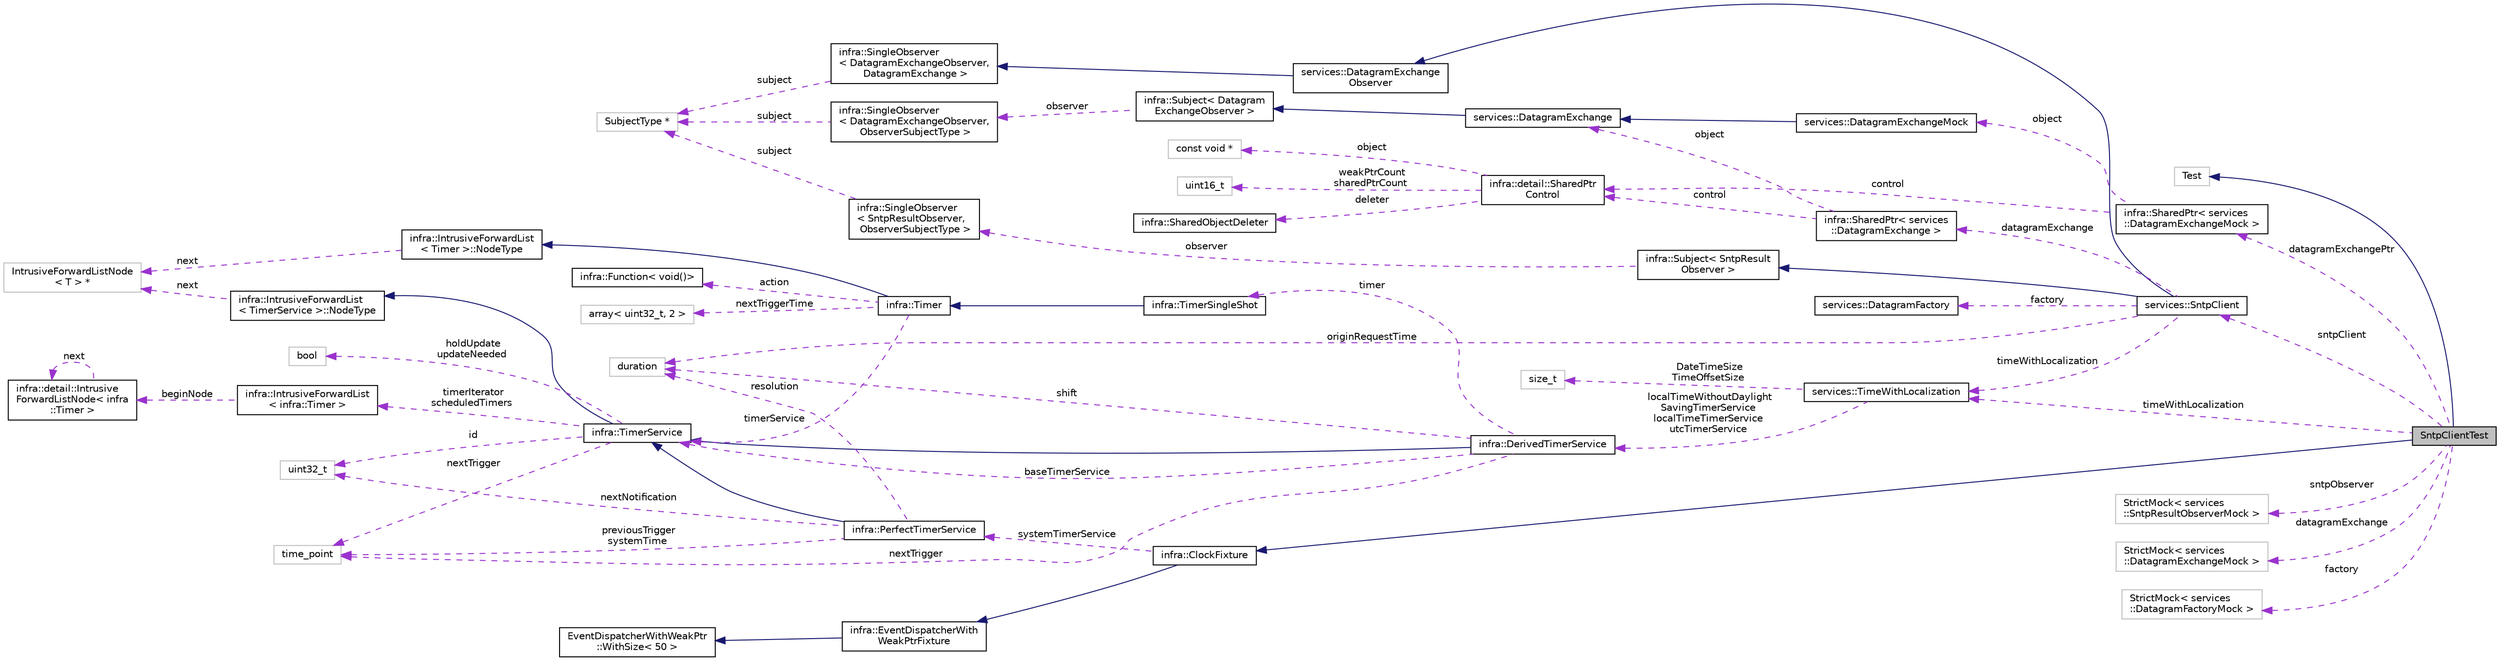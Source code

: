 digraph "SntpClientTest"
{
 // INTERACTIVE_SVG=YES
  edge [fontname="Helvetica",fontsize="10",labelfontname="Helvetica",labelfontsize="10"];
  node [fontname="Helvetica",fontsize="10",shape=record];
  rankdir="LR";
  Node5 [label="SntpClientTest",height=0.2,width=0.4,color="black", fillcolor="grey75", style="filled", fontcolor="black"];
  Node6 -> Node5 [dir="back",color="midnightblue",fontsize="10",style="solid",fontname="Helvetica"];
  Node6 [label="Test",height=0.2,width=0.4,color="grey75", fillcolor="white", style="filled"];
  Node7 -> Node5 [dir="back",color="midnightblue",fontsize="10",style="solid",fontname="Helvetica"];
  Node7 [label="infra::ClockFixture",height=0.2,width=0.4,color="black", fillcolor="white", style="filled",URL="$d1/d73/classinfra_1_1_clock_fixture.html"];
  Node8 -> Node7 [dir="back",color="midnightblue",fontsize="10",style="solid",fontname="Helvetica"];
  Node8 [label="infra::EventDispatcherWith\lWeakPtrFixture",height=0.2,width=0.4,color="black", fillcolor="white", style="filled",URL="$d5/d37/classinfra_1_1_event_dispatcher_with_weak_ptr_fixture.html"];
  Node9 -> Node8 [dir="back",color="midnightblue",fontsize="10",style="solid",fontname="Helvetica"];
  Node9 [label="EventDispatcherWithWeakPtr\l::WithSize\< 50 \>",height=0.2,width=0.4,color="black", fillcolor="white", style="filled",URL="$db/da8/classinfra_1_1_event_dispatcher_with_weak_ptr_1_1_with_size.html"];
  Node10 -> Node7 [dir="back",color="darkorchid3",fontsize="10",style="dashed",label=" systemTimerService" ,fontname="Helvetica"];
  Node10 [label="infra::PerfectTimerService",height=0.2,width=0.4,color="black", fillcolor="white", style="filled",URL="$d6/d35/classinfra_1_1_perfect_timer_service.html"];
  Node11 -> Node10 [dir="back",color="midnightblue",fontsize="10",style="solid",fontname="Helvetica"];
  Node11 [label="infra::TimerService",height=0.2,width=0.4,color="black", fillcolor="white", style="filled",URL="$da/def/classinfra_1_1_timer_service.html"];
  Node12 -> Node11 [dir="back",color="midnightblue",fontsize="10",style="solid",fontname="Helvetica"];
  Node12 [label="infra::IntrusiveForwardList\l\< TimerService \>::NodeType",height=0.2,width=0.4,color="black", fillcolor="white", style="filled",URL="$d7/d4a/classinfra_1_1detail_1_1_intrusive_forward_list_node.html"];
  Node13 -> Node12 [dir="back",color="darkorchid3",fontsize="10",style="dashed",label=" next" ,fontname="Helvetica"];
  Node13 [label="IntrusiveForwardListNode\l\< T \> *",height=0.2,width=0.4,color="grey75", fillcolor="white", style="filled"];
  Node14 -> Node11 [dir="back",color="darkorchid3",fontsize="10",style="dashed",label=" nextTrigger" ,fontname="Helvetica"];
  Node14 [label="time_point",height=0.2,width=0.4,color="grey75", fillcolor="white", style="filled"];
  Node15 -> Node11 [dir="back",color="darkorchid3",fontsize="10",style="dashed",label=" timerIterator\nscheduledTimers" ,fontname="Helvetica"];
  Node15 [label="infra::IntrusiveForwardList\l\< infra::Timer \>",height=0.2,width=0.4,color="black", fillcolor="white", style="filled",URL="$d3/d66/classinfra_1_1_intrusive_forward_list.html"];
  Node16 -> Node15 [dir="back",color="darkorchid3",fontsize="10",style="dashed",label=" beginNode" ,fontname="Helvetica"];
  Node16 [label="infra::detail::Intrusive\lForwardListNode\< infra\l::Timer \>",height=0.2,width=0.4,color="black", fillcolor="white", style="filled",URL="$d7/d4a/classinfra_1_1detail_1_1_intrusive_forward_list_node.html"];
  Node16 -> Node16 [dir="back",color="darkorchid3",fontsize="10",style="dashed",label=" next" ,fontname="Helvetica"];
  Node17 -> Node11 [dir="back",color="darkorchid3",fontsize="10",style="dashed",label=" id" ,fontname="Helvetica"];
  Node17 [label="uint32_t",height=0.2,width=0.4,color="grey75", fillcolor="white", style="filled"];
  Node18 -> Node11 [dir="back",color="darkorchid3",fontsize="10",style="dashed",label=" holdUpdate\nupdateNeeded" ,fontname="Helvetica"];
  Node18 [label="bool",height=0.2,width=0.4,color="grey75", fillcolor="white", style="filled"];
  Node19 -> Node10 [dir="back",color="darkorchid3",fontsize="10",style="dashed",label=" resolution" ,fontname="Helvetica"];
  Node19 [label="duration",height=0.2,width=0.4,color="grey75", fillcolor="white", style="filled"];
  Node14 -> Node10 [dir="back",color="darkorchid3",fontsize="10",style="dashed",label=" previousTrigger\nsystemTime" ,fontname="Helvetica"];
  Node17 -> Node10 [dir="back",color="darkorchid3",fontsize="10",style="dashed",label=" nextNotification" ,fontname="Helvetica"];
  Node20 -> Node5 [dir="back",color="darkorchid3",fontsize="10",style="dashed",label=" datagramExchangePtr" ,fontname="Helvetica"];
  Node20 [label="infra::SharedPtr\< services\l::DatagramExchangeMock \>",height=0.2,width=0.4,color="black", fillcolor="white", style="filled",URL="$d1/d17/classinfra_1_1_shared_ptr.html"];
  Node21 -> Node20 [dir="back",color="darkorchid3",fontsize="10",style="dashed",label=" control" ,fontname="Helvetica"];
  Node21 [label="infra::detail::SharedPtr\lControl",height=0.2,width=0.4,color="black", fillcolor="white", style="filled",URL="$dd/d9a/classinfra_1_1detail_1_1_shared_ptr_control.html"];
  Node22 -> Node21 [dir="back",color="darkorchid3",fontsize="10",style="dashed",label=" object" ,fontname="Helvetica"];
  Node22 [label="const void *",height=0.2,width=0.4,color="grey75", fillcolor="white", style="filled"];
  Node23 -> Node21 [dir="back",color="darkorchid3",fontsize="10",style="dashed",label=" weakPtrCount\nsharedPtrCount" ,fontname="Helvetica"];
  Node23 [label="uint16_t",height=0.2,width=0.4,color="grey75", fillcolor="white", style="filled"];
  Node24 -> Node21 [dir="back",color="darkorchid3",fontsize="10",style="dashed",label=" deleter" ,fontname="Helvetica"];
  Node24 [label="infra::SharedObjectDeleter",height=0.2,width=0.4,color="black", fillcolor="white", style="filled",URL="$da/dcd/classinfra_1_1_shared_object_deleter.html"];
  Node25 -> Node20 [dir="back",color="darkorchid3",fontsize="10",style="dashed",label=" object" ,fontname="Helvetica"];
  Node25 [label="services::DatagramExchangeMock",height=0.2,width=0.4,color="black", fillcolor="white", style="filled",URL="$d6/d7a/classservices_1_1_datagram_exchange_mock.html"];
  Node26 -> Node25 [dir="back",color="midnightblue",fontsize="10",style="solid",fontname="Helvetica"];
  Node26 [label="services::DatagramExchange",height=0.2,width=0.4,color="black", fillcolor="white", style="filled",URL="$d9/dc8/classservices_1_1_datagram_exchange.html"];
  Node27 -> Node26 [dir="back",color="midnightblue",fontsize="10",style="solid",fontname="Helvetica"];
  Node27 [label="infra::Subject\< Datagram\lExchangeObserver \>",height=0.2,width=0.4,color="black", fillcolor="white", style="filled",URL="$d1/db2/classinfra_1_1_subject.html"];
  Node28 -> Node27 [dir="back",color="darkorchid3",fontsize="10",style="dashed",label=" observer" ,fontname="Helvetica"];
  Node28 [label="infra::SingleObserver\l\< DatagramExchangeObserver,\l ObserverSubjectType \>",height=0.2,width=0.4,color="black", fillcolor="white", style="filled",URL="$dc/d4c/classinfra_1_1_single_observer.html"];
  Node29 -> Node28 [dir="back",color="darkorchid3",fontsize="10",style="dashed",label=" subject" ,fontname="Helvetica"];
  Node29 [label="SubjectType *",height=0.2,width=0.4,color="grey75", fillcolor="white", style="filled"];
  Node30 -> Node5 [dir="back",color="darkorchid3",fontsize="10",style="dashed",label=" sntpClient" ,fontname="Helvetica"];
  Node30 [label="services::SntpClient",height=0.2,width=0.4,color="black", fillcolor="white", style="filled",URL="$d8/d04/classservices_1_1_sntp_client.html"];
  Node31 -> Node30 [dir="back",color="midnightblue",fontsize="10",style="solid",fontname="Helvetica"];
  Node31 [label="services::DatagramExchange\lObserver",height=0.2,width=0.4,color="black", fillcolor="white", style="filled",URL="$d3/d18/classservices_1_1_datagram_exchange_observer.html"];
  Node32 -> Node31 [dir="back",color="midnightblue",fontsize="10",style="solid",fontname="Helvetica"];
  Node32 [label="infra::SingleObserver\l\< DatagramExchangeObserver,\l DatagramExchange \>",height=0.2,width=0.4,color="black", fillcolor="white", style="filled",URL="$dc/d4c/classinfra_1_1_single_observer.html"];
  Node29 -> Node32 [dir="back",color="darkorchid3",fontsize="10",style="dashed",label=" subject" ,fontname="Helvetica"];
  Node33 -> Node30 [dir="back",color="midnightblue",fontsize="10",style="solid",fontname="Helvetica"];
  Node33 [label="infra::Subject\< SntpResult\lObserver \>",height=0.2,width=0.4,color="black", fillcolor="white", style="filled",URL="$d1/db2/classinfra_1_1_subject.html"];
  Node34 -> Node33 [dir="back",color="darkorchid3",fontsize="10",style="dashed",label=" observer" ,fontname="Helvetica"];
  Node34 [label="infra::SingleObserver\l\< SntpResultObserver,\l ObserverSubjectType \>",height=0.2,width=0.4,color="black", fillcolor="white", style="filled",URL="$dc/d4c/classinfra_1_1_single_observer.html"];
  Node29 -> Node34 [dir="back",color="darkorchid3",fontsize="10",style="dashed",label=" subject" ,fontname="Helvetica"];
  Node19 -> Node30 [dir="back",color="darkorchid3",fontsize="10",style="dashed",label=" originRequestTime" ,fontname="Helvetica"];
  Node35 -> Node30 [dir="back",color="darkorchid3",fontsize="10",style="dashed",label=" factory" ,fontname="Helvetica"];
  Node35 [label="services::DatagramFactory",height=0.2,width=0.4,color="black", fillcolor="white", style="filled",URL="$d7/da1/classservices_1_1_datagram_factory.html"];
  Node36 -> Node30 [dir="back",color="darkorchid3",fontsize="10",style="dashed",label=" datagramExchange" ,fontname="Helvetica"];
  Node36 [label="infra::SharedPtr\< services\l::DatagramExchange \>",height=0.2,width=0.4,color="black", fillcolor="white", style="filled",URL="$d1/d17/classinfra_1_1_shared_ptr.html"];
  Node21 -> Node36 [dir="back",color="darkorchid3",fontsize="10",style="dashed",label=" control" ,fontname="Helvetica"];
  Node26 -> Node36 [dir="back",color="darkorchid3",fontsize="10",style="dashed",label=" object" ,fontname="Helvetica"];
  Node37 -> Node30 [dir="back",color="darkorchid3",fontsize="10",style="dashed",label=" timeWithLocalization" ,fontname="Helvetica"];
  Node37 [label="services::TimeWithLocalization",height=0.2,width=0.4,color="black", fillcolor="white", style="filled",URL="$da/dc6/classservices_1_1_time_with_localization.html"];
  Node38 -> Node37 [dir="back",color="darkorchid3",fontsize="10",style="dashed",label=" localTimeWithoutDaylight\lSavingTimerService\nlocalTimeTimerService\nutcTimerService" ,fontname="Helvetica"];
  Node38 [label="infra::DerivedTimerService",height=0.2,width=0.4,color="black", fillcolor="white", style="filled",URL="$db/d9d/classinfra_1_1_derived_timer_service.html"];
  Node11 -> Node38 [dir="back",color="midnightblue",fontsize="10",style="solid",fontname="Helvetica"];
  Node19 -> Node38 [dir="back",color="darkorchid3",fontsize="10",style="dashed",label=" shift" ,fontname="Helvetica"];
  Node14 -> Node38 [dir="back",color="darkorchid3",fontsize="10",style="dashed",label=" nextTrigger" ,fontname="Helvetica"];
  Node39 -> Node38 [dir="back",color="darkorchid3",fontsize="10",style="dashed",label=" timer" ,fontname="Helvetica"];
  Node39 [label="infra::TimerSingleShot",height=0.2,width=0.4,color="black", fillcolor="white", style="filled",URL="$d8/d87/classinfra_1_1_timer_single_shot.html"];
  Node40 -> Node39 [dir="back",color="midnightblue",fontsize="10",style="solid",fontname="Helvetica"];
  Node40 [label="infra::Timer",height=0.2,width=0.4,color="black", fillcolor="white", style="filled",URL="$d5/da5/classinfra_1_1_timer.html"];
  Node41 -> Node40 [dir="back",color="midnightblue",fontsize="10",style="solid",fontname="Helvetica"];
  Node41 [label="infra::IntrusiveForwardList\l\< Timer \>::NodeType",height=0.2,width=0.4,color="black", fillcolor="white", style="filled",URL="$d7/d4a/classinfra_1_1detail_1_1_intrusive_forward_list_node.html"];
  Node13 -> Node41 [dir="back",color="darkorchid3",fontsize="10",style="dashed",label=" next" ,fontname="Helvetica"];
  Node42 -> Node40 [dir="back",color="darkorchid3",fontsize="10",style="dashed",label=" action" ,fontname="Helvetica"];
  Node42 [label="infra::Function\< void()\>",height=0.2,width=0.4,color="black", fillcolor="white", style="filled",URL="$da/d07/classinfra_1_1_function.html"];
  Node43 -> Node40 [dir="back",color="darkorchid3",fontsize="10",style="dashed",label=" nextTriggerTime" ,fontname="Helvetica"];
  Node43 [label="array\< uint32_t, 2 \>",height=0.2,width=0.4,color="grey75", fillcolor="white", style="filled"];
  Node11 -> Node40 [dir="back",color="darkorchid3",fontsize="10",style="dashed",label=" timerService" ,fontname="Helvetica"];
  Node11 -> Node38 [dir="back",color="darkorchid3",fontsize="10",style="dashed",label=" baseTimerService" ,fontname="Helvetica"];
  Node44 -> Node37 [dir="back",color="darkorchid3",fontsize="10",style="dashed",label=" DateTimeSize\nTimeOffsetSize" ,fontname="Helvetica"];
  Node44 [label="size_t",height=0.2,width=0.4,color="grey75", fillcolor="white", style="filled"];
  Node45 -> Node5 [dir="back",color="darkorchid3",fontsize="10",style="dashed",label=" sntpObserver" ,fontname="Helvetica"];
  Node45 [label="StrictMock\< services\l::SntpResultObserverMock \>",height=0.2,width=0.4,color="grey75", fillcolor="white", style="filled"];
  Node46 -> Node5 [dir="back",color="darkorchid3",fontsize="10",style="dashed",label=" datagramExchange" ,fontname="Helvetica"];
  Node46 [label="StrictMock\< services\l::DatagramExchangeMock \>",height=0.2,width=0.4,color="grey75", fillcolor="white", style="filled"];
  Node37 -> Node5 [dir="back",color="darkorchid3",fontsize="10",style="dashed",label=" timeWithLocalization" ,fontname="Helvetica"];
  Node47 -> Node5 [dir="back",color="darkorchid3",fontsize="10",style="dashed",label=" factory" ,fontname="Helvetica"];
  Node47 [label="StrictMock\< services\l::DatagramFactoryMock \>",height=0.2,width=0.4,color="grey75", fillcolor="white", style="filled"];
}
